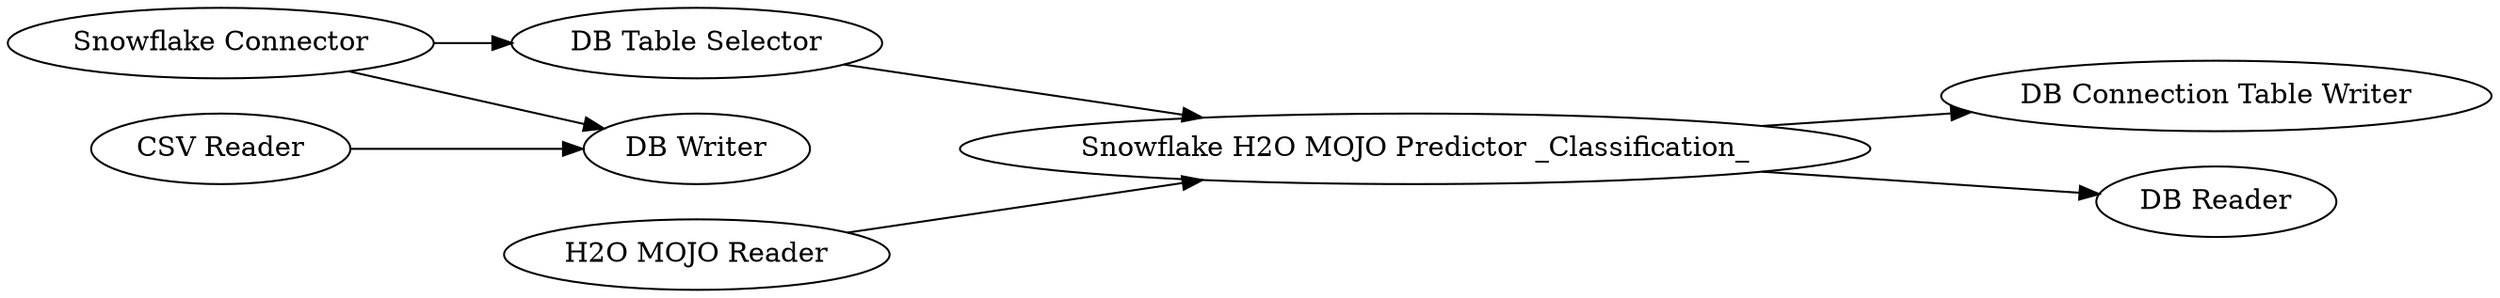 digraph {
	"-5384949169374276383_179" [label="DB Connection Table Writer"]
	"-5384949169374276383_170" [label="Snowflake H2O MOJO Predictor _Classification_"]
	"-5384949169374276383_107" [label="CSV Reader"]
	"-5384949169374276383_180" [label="DB Reader"]
	"-5384949169374276383_178" [label="DB Table Selector"]
	"-5384949169374276383_175" [label="H2O MOJO Reader"]
	"-5384949169374276383_160" [label="Snowflake Connector"]
	"-5384949169374276383_177" [label="DB Writer"]
	"-5384949169374276383_160" -> "-5384949169374276383_177"
	"-5384949169374276383_178" -> "-5384949169374276383_170"
	"-5384949169374276383_107" -> "-5384949169374276383_177"
	"-5384949169374276383_175" -> "-5384949169374276383_170"
	"-5384949169374276383_170" -> "-5384949169374276383_180"
	"-5384949169374276383_170" -> "-5384949169374276383_179"
	"-5384949169374276383_160" -> "-5384949169374276383_178"
	rankdir=LR
}
